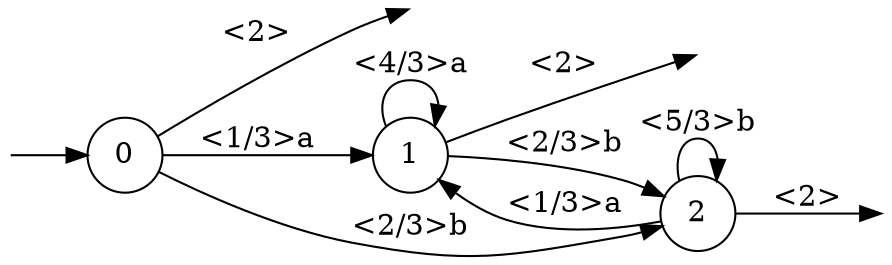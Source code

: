 /* Origins.
    0 [label = "(<1/6>a*+<1/3>b*)*"]
    1 [label = "a*.(<1/6>a*+<1/3>b*)*"]
    2 [label = "b*.(<1/6>a*+<1/3>b*)*"]
*/
digraph
{
  vcsn_context = "lal_char(ab)_q"
  rankdir = LR
  {
    node [style = invis, shape = none, label = "", width = 0, height = 0]
    I0
    F0
    F1
    F2
  }
  {
    node [shape = circle]
    0
    1
    2
  }
  I0 -> 0
  0 -> F0 [label = "<2>"]
  0 -> 1 [label = "<1/3>a"]
  0 -> 2 [label = "<2/3>b"]
  1 -> F1 [label = "<2>"]
  1 -> 1 [label = "<4/3>a"]
  1 -> 2 [label = "<2/3>b"]
  2 -> F2 [label = "<2>"]
  2 -> 1 [label = "<1/3>a"]
  2 -> 2 [label = "<5/3>b"]
}
